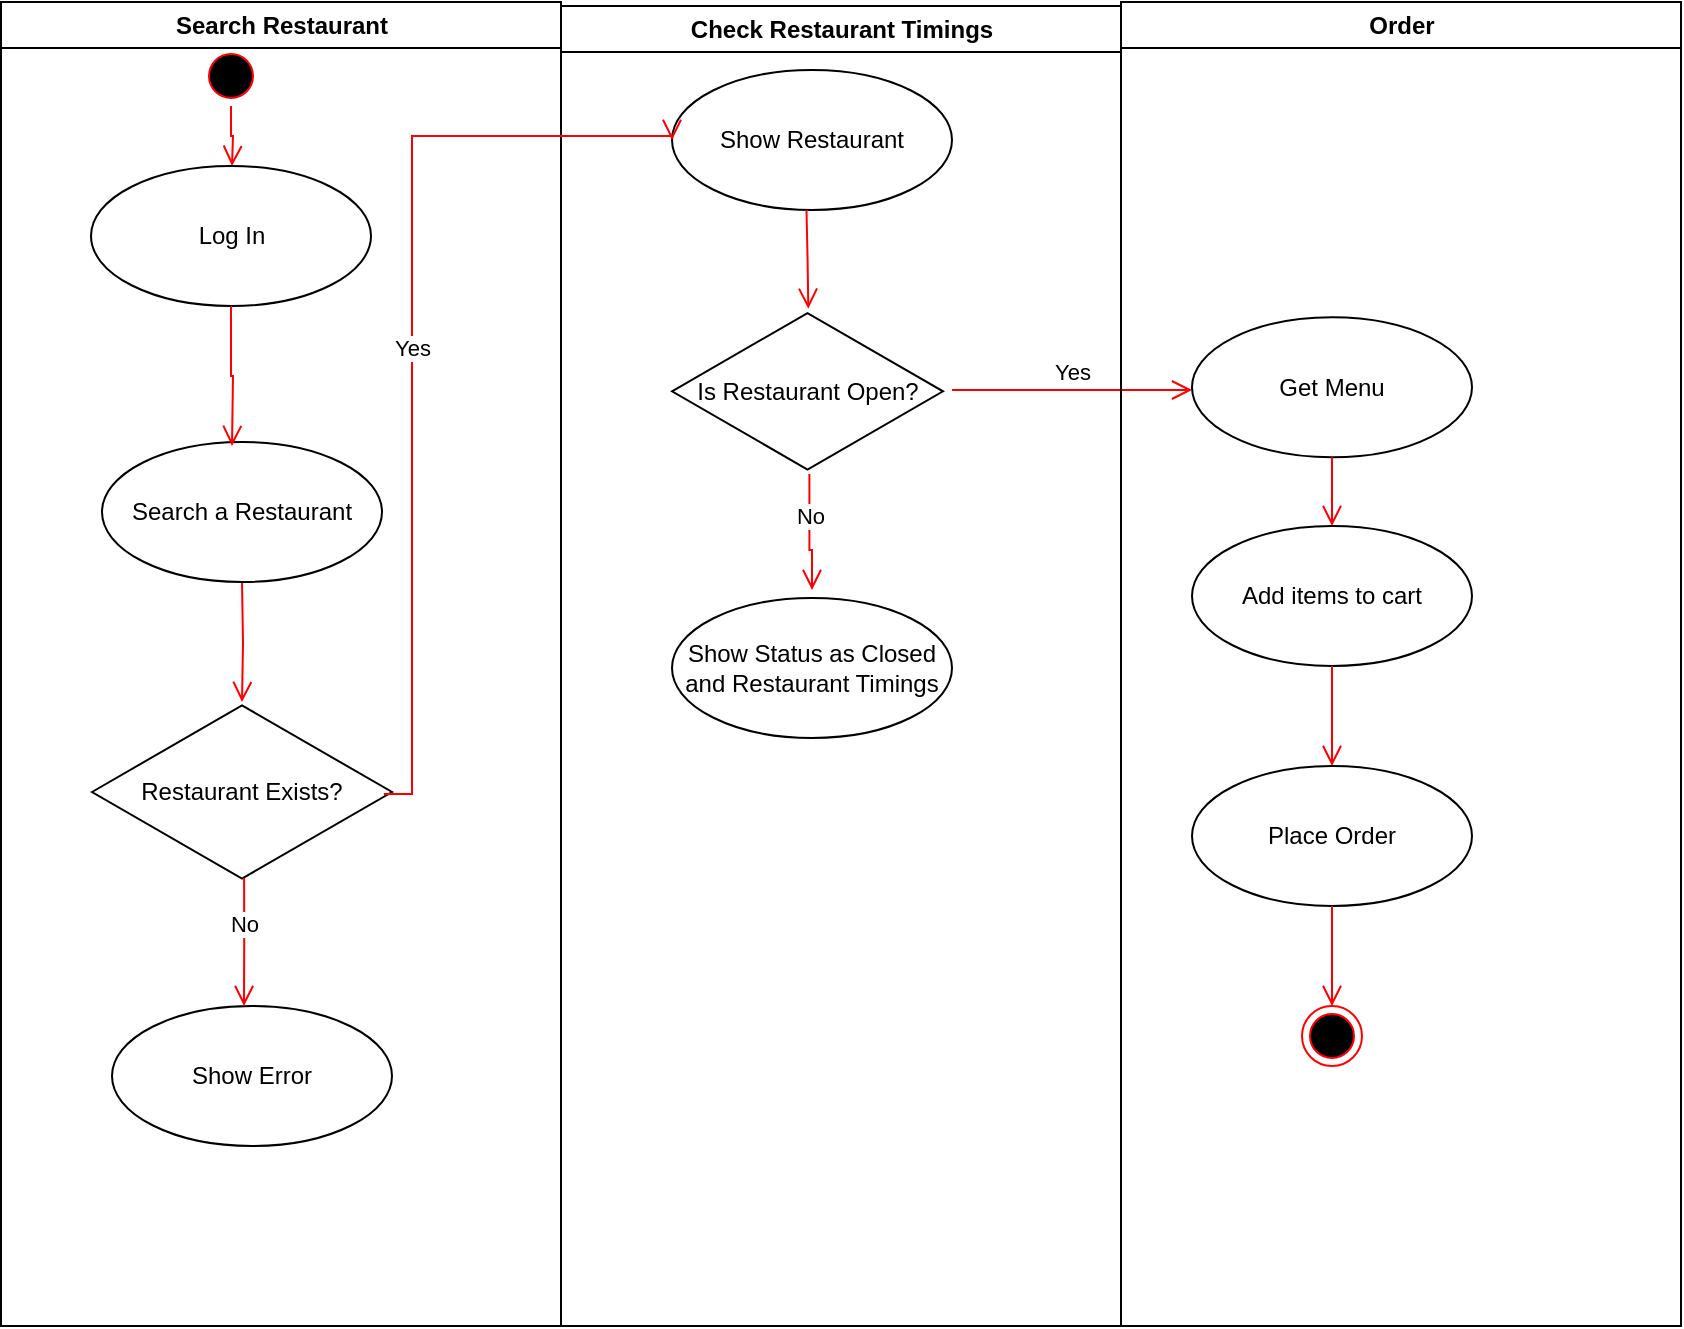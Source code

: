 <mxfile version="20.2.8" type="github">
  <diagram name="Page-1" id="e7e014a7-5840-1c2e-5031-d8a46d1fe8dd">
    <mxGraphModel dx="1043" dy="571" grid="1" gridSize="10" guides="1" tooltips="1" connect="1" arrows="1" fold="1" page="1" pageScale="1" pageWidth="1169" pageHeight="826" background="none" math="0" shadow="0">
      <root>
        <mxCell id="0" />
        <mxCell id="1" parent="0" />
        <mxCell id="2" value="Search Restaurant" style="swimlane;whiteSpace=wrap" parent="1" vertex="1">
          <mxGeometry x="164.5" y="128" width="280" height="662" as="geometry" />
        </mxCell>
        <mxCell id="FRBaiip9Qxw7M4mhhmUO-46" value="Log In" style="ellipse;whiteSpace=wrap;html=1;" parent="2" vertex="1">
          <mxGeometry x="45" y="82" width="140" height="70" as="geometry" />
        </mxCell>
        <mxCell id="FRBaiip9Qxw7M4mhhmUO-47" value="" style="ellipse;html=1;shape=startState;fillColor=#000000;strokeColor=#ff0000;" parent="2" vertex="1">
          <mxGeometry x="100" y="22" width="30" height="30" as="geometry" />
        </mxCell>
        <mxCell id="FRBaiip9Qxw7M4mhhmUO-48" value="" style="edgeStyle=orthogonalEdgeStyle;html=1;verticalAlign=bottom;endArrow=open;endSize=8;strokeColor=#ff0000;rounded=0;" parent="2" source="FRBaiip9Qxw7M4mhhmUO-47" edge="1">
          <mxGeometry relative="1" as="geometry">
            <mxPoint x="115.5" y="82" as="targetPoint" />
          </mxGeometry>
        </mxCell>
        <mxCell id="FRBaiip9Qxw7M4mhhmUO-51" value="Restaurant Exists?" style="html=1;whiteSpace=wrap;aspect=fixed;shape=isoRectangle;" parent="2" vertex="1">
          <mxGeometry x="45.5" y="350" width="150" height="90" as="geometry" />
        </mxCell>
        <mxCell id="FRBaiip9Qxw7M4mhhmUO-50" value="" style="edgeStyle=orthogonalEdgeStyle;html=1;verticalAlign=bottom;endArrow=open;endSize=8;strokeColor=#ff0000;rounded=0;" parent="2" target="FRBaiip9Qxw7M4mhhmUO-51" edge="1">
          <mxGeometry relative="1" as="geometry">
            <mxPoint x="115.5" y="252" as="targetPoint" />
            <mxPoint x="120.5" y="290" as="sourcePoint" />
          </mxGeometry>
        </mxCell>
        <mxCell id="FRBaiip9Qxw7M4mhhmUO-57" value="Search a Restaurant" style="ellipse;whiteSpace=wrap;html=1;" parent="2" vertex="1">
          <mxGeometry x="50.5" y="220" width="140" height="70" as="geometry" />
        </mxCell>
        <mxCell id="FRBaiip9Qxw7M4mhhmUO-64" value="Show Error" style="ellipse;whiteSpace=wrap;html=1;" parent="2" vertex="1">
          <mxGeometry x="55.5" y="502" width="140" height="70" as="geometry" />
        </mxCell>
        <mxCell id="3" value="Check Restaurant Timings" style="swimlane;whiteSpace=wrap" parent="1" vertex="1">
          <mxGeometry x="444.5" y="130" width="280" height="660" as="geometry" />
        </mxCell>
        <mxCell id="FRBaiip9Qxw7M4mhhmUO-66" value="Show Restaurant" style="ellipse;whiteSpace=wrap;html=1;" parent="3" vertex="1">
          <mxGeometry x="55.5" y="32" width="140" height="70" as="geometry" />
        </mxCell>
        <mxCell id="FRBaiip9Qxw7M4mhhmUO-68" value="Is Restaurant Open?" style="html=1;whiteSpace=wrap;aspect=fixed;shape=isoRectangle;" parent="3" vertex="1">
          <mxGeometry x="55.5" y="152" width="135.5" height="81.3" as="geometry" />
        </mxCell>
        <mxCell id="FRBaiip9Qxw7M4mhhmUO-71" value="" style="edgeStyle=orthogonalEdgeStyle;html=1;verticalAlign=bottom;endArrow=open;endSize=8;strokeColor=#ff0000;rounded=0;entryX=0.503;entryY=-0.008;entryDx=0;entryDy=0;entryPerimeter=0;" parent="3" target="FRBaiip9Qxw7M4mhhmUO-68" edge="1">
          <mxGeometry relative="1" as="geometry">
            <mxPoint x="123.25" y="132" as="targetPoint" />
            <mxPoint x="122.75" y="102" as="sourcePoint" />
          </mxGeometry>
        </mxCell>
        <mxCell id="FRBaiip9Qxw7M4mhhmUO-72" value="No" style="edgeStyle=orthogonalEdgeStyle;html=1;verticalAlign=bottom;endArrow=open;endSize=8;strokeColor=#ff0000;rounded=0;exitX=0.507;exitY=1.009;exitDx=0;exitDy=0;exitPerimeter=0;" parent="3" source="FRBaiip9Qxw7M4mhhmUO-68" edge="1">
          <mxGeometry relative="1" as="geometry">
            <mxPoint x="125.5" y="292" as="targetPoint" />
            <mxPoint x="85.5" y="292" as="sourcePoint" />
            <Array as="points">
              <mxPoint x="124" y="272" />
              <mxPoint x="126" y="272" />
            </Array>
          </mxGeometry>
        </mxCell>
        <mxCell id="FRBaiip9Qxw7M4mhhmUO-73" value="Show Status as Closed&lt;br&gt;and Restaurant Timings" style="ellipse;whiteSpace=wrap;html=1;" parent="3" vertex="1">
          <mxGeometry x="55.5" y="296" width="140" height="70" as="geometry" />
        </mxCell>
        <mxCell id="FRBaiip9Qxw7M4mhhmUO-75" value="Yes" style="edgeStyle=orthogonalEdgeStyle;html=1;verticalAlign=bottom;endArrow=open;endSize=8;strokeColor=#ff0000;rounded=0;" parent="3" target="FRBaiip9Qxw7M4mhhmUO-76" edge="1">
          <mxGeometry relative="1" as="geometry">
            <mxPoint x="305.5" y="192" as="targetPoint" />
            <mxPoint x="195.5" y="192" as="sourcePoint" />
            <Array as="points">
              <mxPoint x="236" y="192" />
              <mxPoint x="236" y="192" />
            </Array>
          </mxGeometry>
        </mxCell>
        <mxCell id="4" value="Order" style="swimlane;whiteSpace=wrap" parent="1" vertex="1">
          <mxGeometry x="724.5" y="128" width="280" height="662" as="geometry" />
        </mxCell>
        <mxCell id="38" value="" style="ellipse;shape=endState;fillColor=#000000;strokeColor=#ff0000" parent="4" vertex="1">
          <mxGeometry x="90.5" y="502" width="30" height="30" as="geometry" />
        </mxCell>
        <mxCell id="FRBaiip9Qxw7M4mhhmUO-76" value="Get Menu" style="ellipse;whiteSpace=wrap;html=1;" parent="4" vertex="1">
          <mxGeometry x="35.5" y="157.65" width="140" height="70" as="geometry" />
        </mxCell>
        <mxCell id="FRBaiip9Qxw7M4mhhmUO-78" value="Add items to cart" style="ellipse;whiteSpace=wrap;html=1;" parent="4" vertex="1">
          <mxGeometry x="35.5" y="262" width="140" height="70" as="geometry" />
        </mxCell>
        <mxCell id="FRBaiip9Qxw7M4mhhmUO-77" value="" style="edgeStyle=orthogonalEdgeStyle;html=1;verticalAlign=bottom;endArrow=open;endSize=8;strokeColor=#ff0000;rounded=0;exitX=0.5;exitY=1;exitDx=0;exitDy=0;" parent="4" source="FRBaiip9Qxw7M4mhhmUO-76" target="FRBaiip9Qxw7M4mhhmUO-78" edge="1">
          <mxGeometry relative="1" as="geometry">
            <mxPoint x="105.5" y="272" as="targetPoint" />
            <mxPoint x="105.5" y="262" as="sourcePoint" />
          </mxGeometry>
        </mxCell>
        <mxCell id="FRBaiip9Qxw7M4mhhmUO-79" value="" style="edgeStyle=orthogonalEdgeStyle;html=1;verticalAlign=bottom;endArrow=open;endSize=8;strokeColor=#ff0000;rounded=0;exitX=0.5;exitY=1;exitDx=0;exitDy=0;entryX=0.5;entryY=0;entryDx=0;entryDy=0;" parent="4" source="FRBaiip9Qxw7M4mhhmUO-78" target="FRBaiip9Qxw7M4mhhmUO-81" edge="1">
          <mxGeometry relative="1" as="geometry">
            <mxPoint x="106.5" y="372" as="targetPoint" />
            <mxPoint x="105.5" y="372" as="sourcePoint" />
          </mxGeometry>
        </mxCell>
        <mxCell id="FRBaiip9Qxw7M4mhhmUO-81" value="Place Order" style="ellipse;whiteSpace=wrap;html=1;" parent="4" vertex="1">
          <mxGeometry x="35.5" y="382" width="140" height="70" as="geometry" />
        </mxCell>
        <mxCell id="FRBaiip9Qxw7M4mhhmUO-83" value="" style="edgeStyle=orthogonalEdgeStyle;html=1;verticalAlign=bottom;endArrow=open;endSize=8;strokeColor=#ff0000;rounded=0;exitX=0.5;exitY=1;exitDx=0;exitDy=0;entryX=0.5;entryY=0;entryDx=0;entryDy=0;" parent="4" source="FRBaiip9Qxw7M4mhhmUO-81" target="38" edge="1">
          <mxGeometry relative="1" as="geometry">
            <mxPoint x="105.5" y="472" as="targetPoint" />
            <mxPoint x="-405" y="92" as="sourcePoint" />
            <Array as="points" />
          </mxGeometry>
        </mxCell>
        <mxCell id="FRBaiip9Qxw7M4mhhmUO-62" value="" style="edgeStyle=orthogonalEdgeStyle;html=1;verticalAlign=bottom;endArrow=open;endSize=8;strokeColor=#ff0000;rounded=0;exitX=0.5;exitY=1;exitDx=0;exitDy=0;" parent="1" source="FRBaiip9Qxw7M4mhhmUO-46" edge="1">
          <mxGeometry relative="1" as="geometry">
            <mxPoint x="280" y="350" as="targetPoint" />
            <mxPoint x="295" y="428" as="sourcePoint" />
          </mxGeometry>
        </mxCell>
        <mxCell id="FRBaiip9Qxw7M4mhhmUO-63" value="No" style="edgeStyle=orthogonalEdgeStyle;html=1;verticalAlign=bottom;endArrow=open;endSize=8;strokeColor=#ff0000;rounded=0;exitX=0.507;exitY=0.978;exitDx=0;exitDy=0;exitPerimeter=0;" parent="1" source="FRBaiip9Qxw7M4mhhmUO-51" edge="1">
          <mxGeometry relative="1" as="geometry">
            <mxPoint x="286" y="630" as="targetPoint" />
            <mxPoint x="305" y="438" as="sourcePoint" />
          </mxGeometry>
        </mxCell>
        <mxCell id="FRBaiip9Qxw7M4mhhmUO-65" value="" style="edgeStyle=orthogonalEdgeStyle;html=1;verticalAlign=bottom;endArrow=open;endSize=8;strokeColor=#ff0000;rounded=0;exitX=0.973;exitY=0.511;exitDx=0;exitDy=0;exitPerimeter=0;entryX=0;entryY=0.5;entryDx=0;entryDy=0;" parent="1" source="FRBaiip9Qxw7M4mhhmUO-51" target="FRBaiip9Qxw7M4mhhmUO-66" edge="1">
          <mxGeometry relative="1" as="geometry">
            <mxPoint x="500" y="520" as="targetPoint" />
            <mxPoint x="315" y="448" as="sourcePoint" />
            <Array as="points">
              <mxPoint x="370" y="524" />
              <mxPoint x="370" y="195" />
            </Array>
          </mxGeometry>
        </mxCell>
        <mxCell id="FRBaiip9Qxw7M4mhhmUO-67" value="Yes" style="edgeLabel;html=1;align=center;verticalAlign=middle;resizable=0;points=[];" parent="FRBaiip9Qxw7M4mhhmUO-65" vertex="1" connectable="0">
          <mxGeometry x="-0.001" relative="1" as="geometry">
            <mxPoint as="offset" />
          </mxGeometry>
        </mxCell>
      </root>
    </mxGraphModel>
  </diagram>
</mxfile>
